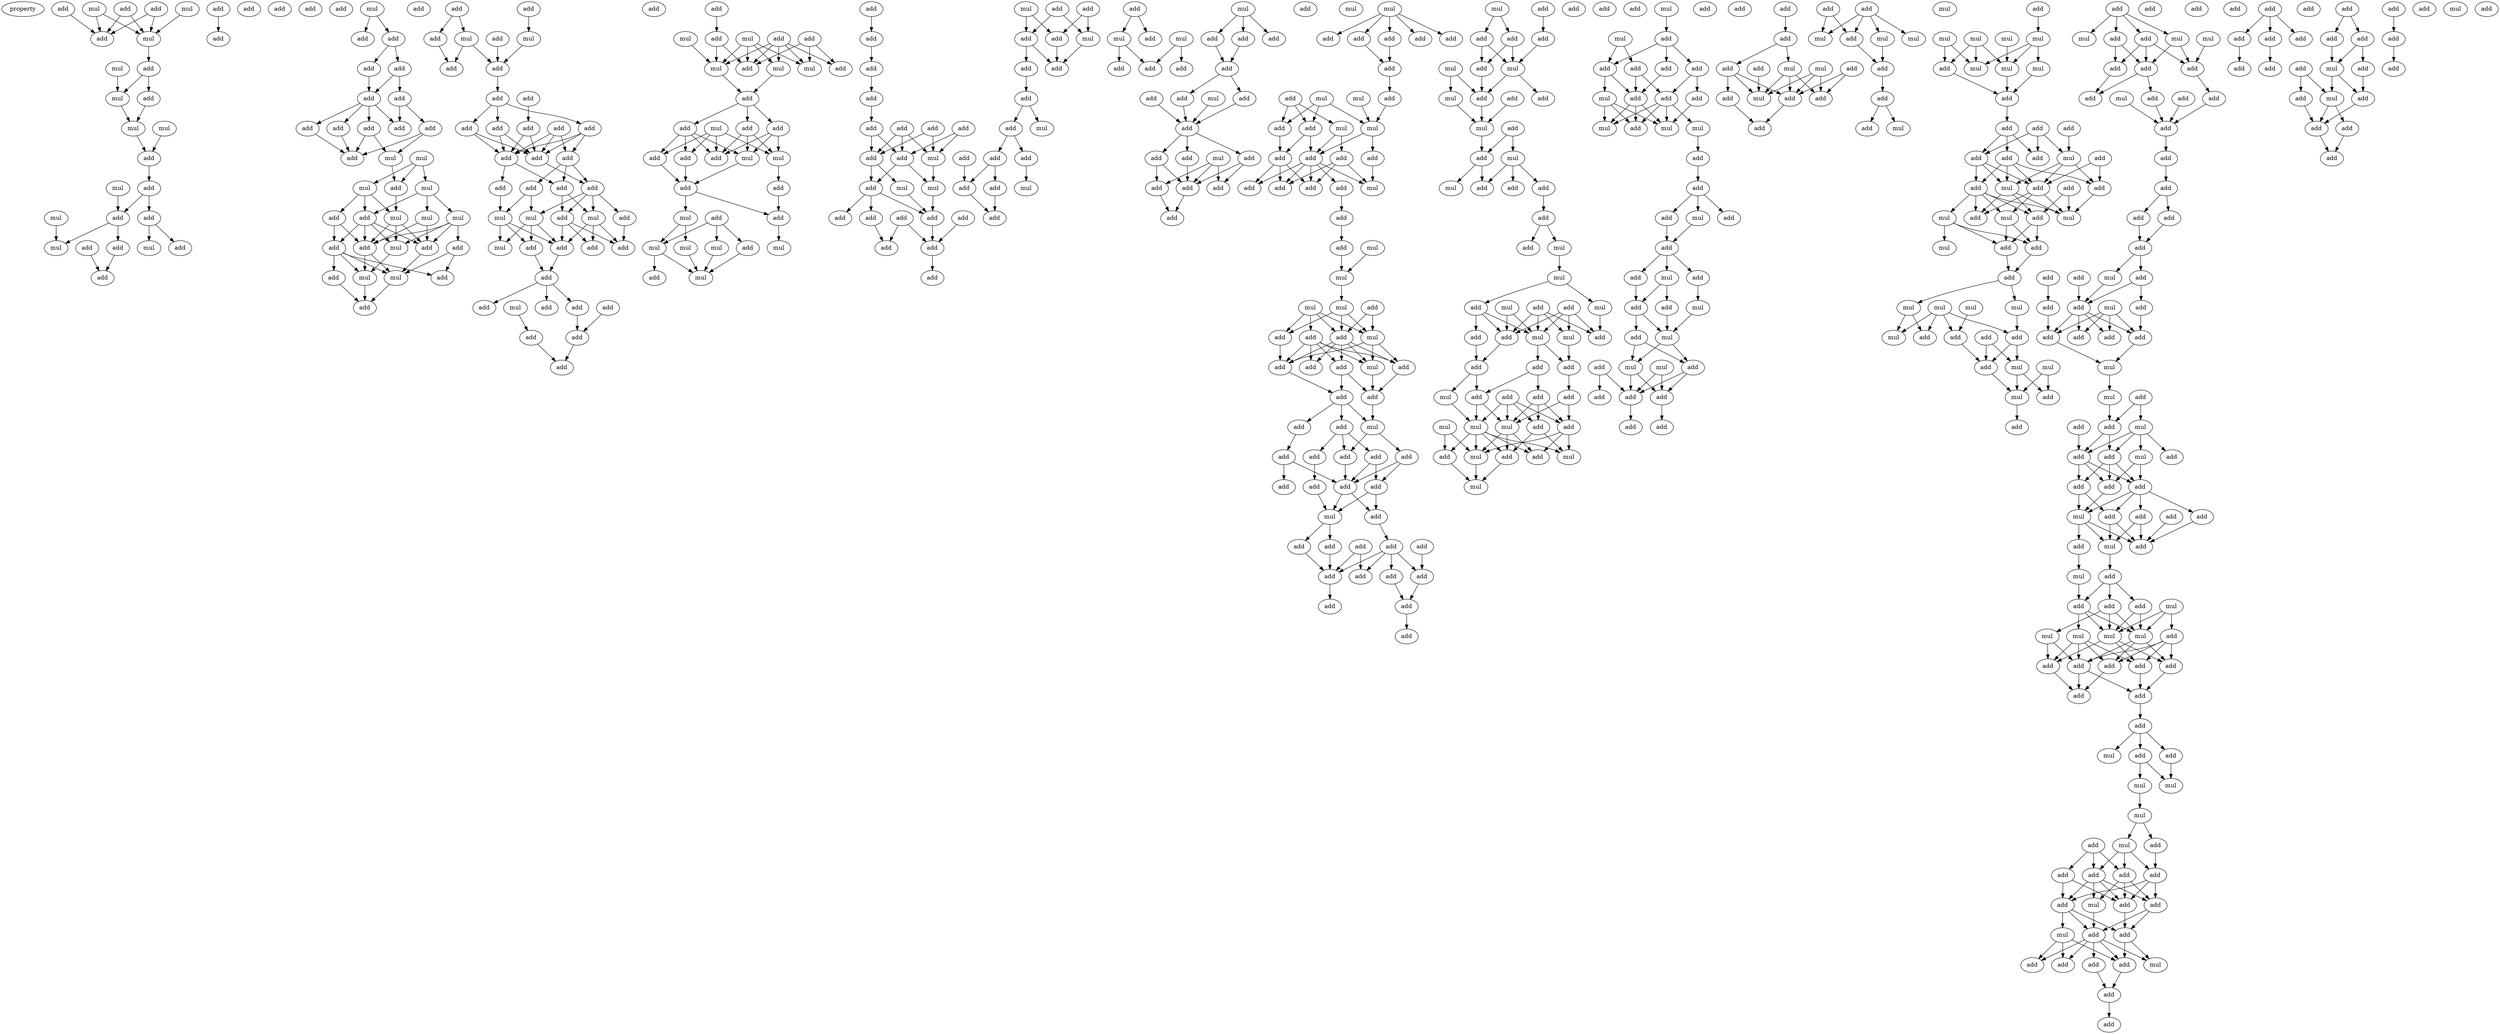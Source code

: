 digraph {
    node [fontcolor=black]
    property [mul=2,lf=1.9]
    0 [ label = add ];
    1 [ label = mul ];
    2 [ label = add ];
    3 [ label = mul ];
    4 [ label = add ];
    5 [ label = add ];
    6 [ label = add ];
    7 [ label = mul ];
    8 [ label = mul ];
    9 [ label = add ];
    10 [ label = add ];
    11 [ label = add ];
    12 [ label = mul ];
    13 [ label = add ];
    14 [ label = add ];
    15 [ label = mul ];
    16 [ label = mul ];
    17 [ label = add ];
    18 [ label = mul ];
    19 [ label = add ];
    20 [ label = add ];
    21 [ label = add ];
    22 [ label = add ];
    23 [ label = mul ];
    24 [ label = add ];
    25 [ label = mul ];
    26 [ label = add ];
    27 [ label = mul ];
    28 [ label = add ];
    29 [ label = add ];
    30 [ label = mul ];
    31 [ label = add ];
    32 [ label = add ];
    33 [ label = add ];
    34 [ label = add ];
    35 [ label = add ];
    36 [ label = add ];
    37 [ label = add ];
    38 [ label = add ];
    39 [ label = add ];
    40 [ label = add ];
    41 [ label = add ];
    42 [ label = add ];
    43 [ label = add ];
    44 [ label = mul ];
    45 [ label = add ];
    46 [ label = mul ];
    47 [ label = add ];
    48 [ label = mul ];
    49 [ label = mul ];
    50 [ label = mul ];
    51 [ label = add ];
    52 [ label = add ];
    53 [ label = mul ];
    54 [ label = mul ];
    55 [ label = mul ];
    56 [ label = add ];
    57 [ label = add ];
    58 [ label = add ];
    59 [ label = add ];
    60 [ label = add ];
    61 [ label = mul ];
    62 [ label = add ];
    63 [ label = mul ];
    64 [ label = add ];
    65 [ label = add ];
    66 [ label = add ];
    67 [ label = mul ];
    68 [ label = add ];
    69 [ label = mul ];
    70 [ label = add ];
    71 [ label = add ];
    72 [ label = add ];
    73 [ label = add ];
    74 [ label = add ];
    75 [ label = add ];
    76 [ label = add ];
    77 [ label = add ];
    78 [ label = add ];
    79 [ label = add ];
    80 [ label = add ];
    81 [ label = add ];
    82 [ label = add ];
    83 [ label = add ];
    84 [ label = add ];
    85 [ label = add ];
    86 [ label = add ];
    87 [ label = add ];
    88 [ label = mul ];
    89 [ label = mul ];
    90 [ label = add ];
    91 [ label = mul ];
    92 [ label = add ];
    93 [ label = add ];
    94 [ label = add ];
    95 [ label = add ];
    96 [ label = mul ];
    97 [ label = add ];
    98 [ label = add ];
    99 [ label = add ];
    100 [ label = add ];
    101 [ label = add ];
    102 [ label = add ];
    103 [ label = mul ];
    104 [ label = add ];
    105 [ label = add ];
    106 [ label = add ];
    107 [ label = add ];
    108 [ label = mul ];
    109 [ label = add ];
    110 [ label = mul ];
    111 [ label = add ];
    112 [ label = add ];
    113 [ label = mul ];
    114 [ label = add ];
    115 [ label = add ];
    116 [ label = mul ];
    117 [ label = mul ];
    118 [ label = add ];
    119 [ label = add ];
    120 [ label = add ];
    121 [ label = add ];
    122 [ label = mul ];
    123 [ label = mul ];
    124 [ label = add ];
    125 [ label = add ];
    126 [ label = add ];
    127 [ label = mul ];
    128 [ label = add ];
    129 [ label = add ];
    130 [ label = add ];
    131 [ label = mul ];
    132 [ label = add ];
    133 [ label = mul ];
    134 [ label = mul ];
    135 [ label = mul ];
    136 [ label = mul ];
    137 [ label = add ];
    138 [ label = add ];
    139 [ label = mul ];
    140 [ label = add ];
    141 [ label = add ];
    142 [ label = add ];
    143 [ label = add ];
    144 [ label = add ];
    145 [ label = add ];
    146 [ label = add ];
    147 [ label = add ];
    148 [ label = add ];
    149 [ label = mul ];
    150 [ label = add ];
    151 [ label = mul ];
    152 [ label = mul ];
    153 [ label = add ];
    154 [ label = add ];
    155 [ label = add ];
    156 [ label = add ];
    157 [ label = add ];
    158 [ label = add ];
    159 [ label = add ];
    160 [ label = add ];
    161 [ label = mul ];
    162 [ label = add ];
    163 [ label = add ];
    164 [ label = add ];
    165 [ label = add ];
    166 [ label = mul ];
    167 [ label = add ];
    168 [ label = add ];
    169 [ label = add ];
    170 [ label = add ];
    171 [ label = add ];
    172 [ label = mul ];
    173 [ label = add ];
    174 [ label = add ];
    175 [ label = add ];
    176 [ label = add ];
    177 [ label = mul ];
    178 [ label = add ];
    179 [ label = add ];
    180 [ label = mul ];
    181 [ label = mul ];
    182 [ label = add ];
    183 [ label = add ];
    184 [ label = add ];
    185 [ label = add ];
    186 [ label = add ];
    187 [ label = mul ];
    188 [ label = add ];
    189 [ label = add ];
    190 [ label = add ];
    191 [ label = add ];
    192 [ label = add ];
    193 [ label = add ];
    194 [ label = add ];
    195 [ label = mul ];
    196 [ label = add ];
    197 [ label = add ];
    198 [ label = add ];
    199 [ label = add ];
    200 [ label = add ];
    201 [ label = mul ];
    202 [ label = mul ];
    203 [ label = add ];
    204 [ label = add ];
    205 [ label = add ];
    206 [ label = add ];
    207 [ label = mul ];
    208 [ label = add ];
    209 [ label = add ];
    210 [ label = add ];
    211 [ label = add ];
    212 [ label = add ];
    213 [ label = add ];
    214 [ label = add ];
    215 [ label = mul ];
    216 [ label = add ];
    217 [ label = mul ];
    218 [ label = mul ];
    219 [ label = add ];
    220 [ label = mul ];
    221 [ label = add ];
    222 [ label = add ];
    223 [ label = add ];
    224 [ label = add ];
    225 [ label = add ];
    226 [ label = add ];
    227 [ label = add ];
    228 [ label = add ];
    229 [ label = mul ];
    230 [ label = add ];
    231 [ label = add ];
    232 [ label = add ];
    233 [ label = mul ];
    234 [ label = mul ];
    235 [ label = mul ];
    236 [ label = mul ];
    237 [ label = add ];
    238 [ label = mul ];
    239 [ label = add ];
    240 [ label = add ];
    241 [ label = add ];
    242 [ label = add ];
    243 [ label = mul ];
    244 [ label = add ];
    245 [ label = add ];
    246 [ label = add ];
    247 [ label = add ];
    248 [ label = add ];
    249 [ label = add ];
    250 [ label = mul ];
    251 [ label = add ];
    252 [ label = add ];
    253 [ label = add ];
    254 [ label = add ];
    255 [ label = add ];
    256 [ label = add ];
    257 [ label = add ];
    258 [ label = add ];
    259 [ label = add ];
    260 [ label = add ];
    261 [ label = mul ];
    262 [ label = add ];
    263 [ label = add ];
    264 [ label = add ];
    265 [ label = add ];
    266 [ label = add ];
    267 [ label = add ];
    268 [ label = add ];
    269 [ label = add ];
    270 [ label = add ];
    271 [ label = add ];
    272 [ label = add ];
    273 [ label = add ];
    274 [ label = add ];
    275 [ label = mul ];
    276 [ label = add ];
    277 [ label = add ];
    278 [ label = add ];
    279 [ label = add ];
    280 [ label = mul ];
    281 [ label = add ];
    282 [ label = mul ];
    283 [ label = mul ];
    284 [ label = add ];
    285 [ label = add ];
    286 [ label = add ];
    287 [ label = mul ];
    288 [ label = add ];
    289 [ label = add ];
    290 [ label = mul ];
    291 [ label = add ];
    292 [ label = add ];
    293 [ label = mul ];
    294 [ label = add ];
    295 [ label = add ];
    296 [ label = add ];
    297 [ label = mul ];
    298 [ label = add ];
    299 [ label = add ];
    300 [ label = mul ];
    301 [ label = add ];
    302 [ label = add ];
    303 [ label = mul ];
    304 [ label = mul ];
    305 [ label = add ];
    306 [ label = add ];
    307 [ label = add ];
    308 [ label = add ];
    309 [ label = mul ];
    310 [ label = mul ];
    311 [ label = add ];
    312 [ label = add ];
    313 [ label = add ];
    314 [ label = add ];
    315 [ label = add ];
    316 [ label = add ];
    317 [ label = add ];
    318 [ label = mul ];
    319 [ label = mul ];
    320 [ label = add ];
    321 [ label = mul ];
    322 [ label = mul ];
    323 [ label = add ];
    324 [ label = add ];
    325 [ label = add ];
    326 [ label = mul ];
    327 [ label = mul ];
    328 [ label = add ];
    329 [ label = mul ];
    330 [ label = add ];
    331 [ label = mul ];
    332 [ label = mul ];
    333 [ label = add ];
    334 [ label = add ];
    335 [ label = add ];
    336 [ label = add ];
    337 [ label = add ];
    338 [ label = mul ];
    339 [ label = add ];
    340 [ label = add ];
    341 [ label = add ];
    342 [ label = mul ];
    343 [ label = mul ];
    344 [ label = add ];
    345 [ label = mul ];
    346 [ label = add ];
    347 [ label = add ];
    348 [ label = add ];
    349 [ label = mul ];
    350 [ label = add ];
    351 [ label = add ];
    352 [ label = add ];
    353 [ label = mul ];
    354 [ label = add ];
    355 [ label = add ];
    356 [ label = add ];
    357 [ label = add ];
    358 [ label = mul ];
    359 [ label = add ];
    360 [ label = add ];
    361 [ label = mul ];
    362 [ label = add ];
    363 [ label = mul ];
    364 [ label = mul ];
    365 [ label = add ];
    366 [ label = add ];
    367 [ label = add ];
    368 [ label = add ];
    369 [ label = add ];
    370 [ label = add ];
    371 [ label = add ];
    372 [ label = add ];
    373 [ label = add ];
    374 [ label = mul ];
    375 [ label = add ];
    376 [ label = add ];
    377 [ label = mul ];
    378 [ label = mul ];
    379 [ label = add ];
    380 [ label = add ];
    381 [ label = add ];
    382 [ label = add ];
    383 [ label = add ];
    384 [ label = add ];
    385 [ label = mul ];
    386 [ label = mul ];
    387 [ label = mul ];
    388 [ label = add ];
    389 [ label = add ];
    390 [ label = mul ];
    391 [ label = add ];
    392 [ label = add ];
    393 [ label = mul ];
    394 [ label = add ];
    395 [ label = mul ];
    396 [ label = mul ];
    397 [ label = mul ];
    398 [ label = mul ];
    399 [ label = mul ];
    400 [ label = mul ];
    401 [ label = mul ];
    402 [ label = add ];
    403 [ label = add ];
    404 [ label = add ];
    405 [ label = add ];
    406 [ label = add ];
    407 [ label = add ];
    408 [ label = add ];
    409 [ label = add ];
    410 [ label = mul ];
    411 [ label = add ];
    412 [ label = add ];
    413 [ label = mul ];
    414 [ label = add ];
    415 [ label = add ];
    416 [ label = add ];
    417 [ label = mul ];
    418 [ label = mul ];
    419 [ label = mul ];
    420 [ label = add ];
    421 [ label = add ];
    422 [ label = add ];
    423 [ label = add ];
    424 [ label = mul ];
    425 [ label = add ];
    426 [ label = mul ];
    427 [ label = mul ];
    428 [ label = mul ];
    429 [ label = mul ];
    430 [ label = add ];
    431 [ label = add ];
    432 [ label = add ];
    433 [ label = mul ];
    434 [ label = add ];
    435 [ label = add ];
    436 [ label = mul ];
    437 [ label = mul ];
    438 [ label = add ];
    439 [ label = mul ];
    440 [ label = add ];
    441 [ label = add ];
    442 [ label = add ];
    443 [ label = mul ];
    444 [ label = mul ];
    445 [ label = add ];
    446 [ label = mul ];
    447 [ label = add ];
    448 [ label = add ];
    449 [ label = add ];
    450 [ label = add ];
    451 [ label = add ];
    452 [ label = add ];
    453 [ label = add ];
    454 [ label = mul ];
    455 [ label = add ];
    456 [ label = add ];
    457 [ label = add ];
    458 [ label = add ];
    459 [ label = add ];
    460 [ label = add ];
    461 [ label = add ];
    462 [ label = add ];
    463 [ label = add ];
    464 [ label = add ];
    465 [ label = add ];
    466 [ label = mul ];
    467 [ label = mul ];
    468 [ label = add ];
    469 [ label = add ];
    470 [ label = add ];
    471 [ label = add ];
    472 [ label = add ];
    473 [ label = add ];
    474 [ label = add ];
    475 [ label = mul ];
    476 [ label = add ];
    477 [ label = mul ];
    478 [ label = add ];
    479 [ label = add ];
    480 [ label = mul ];
    481 [ label = add ];
    482 [ label = add ];
    483 [ label = add ];
    484 [ label = mul ];
    485 [ label = add ];
    486 [ label = add ];
    487 [ label = add ];
    488 [ label = add ];
    489 [ label = add ];
    490 [ label = add ];
    491 [ label = add ];
    492 [ label = mul ];
    493 [ label = add ];
    494 [ label = mul ];
    495 [ label = add ];
    496 [ label = add ];
    497 [ label = add ];
    498 [ label = mul ];
    499 [ label = add ];
    500 [ label = add ];
    501 [ label = add ];
    502 [ label = mul ];
    503 [ label = mul ];
    504 [ label = mul ];
    505 [ label = add ];
    506 [ label = mul ];
    507 [ label = mul ];
    508 [ label = add ];
    509 [ label = add ];
    510 [ label = add ];
    511 [ label = add ];
    512 [ label = add ];
    513 [ label = add ];
    514 [ label = add ];
    515 [ label = add ];
    516 [ label = mul ];
    517 [ label = add ];
    518 [ label = add ];
    519 [ label = mul ];
    520 [ label = mul ];
    521 [ label = mul ];
    522 [ label = mul ];
    523 [ label = add ];
    524 [ label = add ];
    525 [ label = add ];
    526 [ label = add ];
    527 [ label = add ];
    528 [ label = add ];
    529 [ label = add ];
    530 [ label = add ];
    531 [ label = mul ];
    532 [ label = add ];
    533 [ label = mul ];
    534 [ label = add ];
    535 [ label = add ];
    536 [ label = add ];
    537 [ label = add ];
    538 [ label = mul ];
    539 [ label = add ];
    540 [ label = add ];
    541 [ label = add ];
    542 [ label = add ];
    543 [ label = add ];
    544 [ label = add ];
    545 [ label = add ];
    546 [ label = add ];
    547 [ label = add ];
    548 [ label = add ];
    549 [ label = add ];
    550 [ label = add ];
    551 [ label = add ];
    552 [ label = add ];
    553 [ label = add ];
    554 [ label = add ];
    555 [ label = mul ];
    556 [ label = mul ];
    557 [ label = add ];
    558 [ label = add ];
    559 [ label = add ];
    560 [ label = add ];
    561 [ label = add ];
    562 [ label = add ];
    563 [ label = add ];
    564 [ label = add ];
    565 [ label = add ];
    566 [ label = mul ];
    567 [ label = add ];
    0 -> 6 [ name = 0 ];
    1 -> 6 [ name = 1 ];
    1 -> 7 [ name = 2 ];
    2 -> 6 [ name = 3 ];
    2 -> 7 [ name = 4 ];
    3 -> 7 [ name = 5 ];
    4 -> 6 [ name = 6 ];
    4 -> 7 [ name = 7 ];
    5 -> 10 [ name = 8 ];
    7 -> 9 [ name = 9 ];
    8 -> 12 [ name = 10 ];
    9 -> 12 [ name = 11 ];
    9 -> 13 [ name = 12 ];
    12 -> 15 [ name = 13 ];
    13 -> 15 [ name = 14 ];
    15 -> 17 [ name = 15 ];
    16 -> 17 [ name = 16 ];
    17 -> 21 [ name = 17 ];
    18 -> 22 [ name = 18 ];
    21 -> 22 [ name = 19 ];
    21 -> 24 [ name = 20 ];
    22 -> 25 [ name = 21 ];
    22 -> 28 [ name = 22 ];
    23 -> 25 [ name = 23 ];
    24 -> 26 [ name = 24 ];
    24 -> 27 [ name = 25 ];
    28 -> 31 [ name = 26 ];
    29 -> 31 [ name = 27 ];
    30 -> 32 [ name = 28 ];
    30 -> 33 [ name = 29 ];
    33 -> 35 [ name = 30 ];
    33 -> 36 [ name = 31 ];
    35 -> 37 [ name = 32 ];
    36 -> 37 [ name = 33 ];
    36 -> 38 [ name = 34 ];
    37 -> 39 [ name = 35 ];
    37 -> 40 [ name = 36 ];
    37 -> 41 [ name = 37 ];
    37 -> 42 [ name = 38 ];
    38 -> 42 [ name = 39 ];
    38 -> 43 [ name = 40 ];
    39 -> 45 [ name = 41 ];
    39 -> 46 [ name = 42 ];
    40 -> 45 [ name = 43 ];
    41 -> 45 [ name = 44 ];
    43 -> 45 [ name = 45 ];
    43 -> 46 [ name = 46 ];
    44 -> 47 [ name = 47 ];
    44 -> 48 [ name = 48 ];
    44 -> 49 [ name = 49 ];
    46 -> 47 [ name = 50 ];
    47 -> 54 [ name = 51 ];
    48 -> 51 [ name = 52 ];
    48 -> 52 [ name = 53 ];
    48 -> 54 [ name = 54 ];
    49 -> 50 [ name = 55 ];
    49 -> 51 [ name = 56 ];
    49 -> 53 [ name = 57 ];
    50 -> 55 [ name = 58 ];
    50 -> 56 [ name = 59 ];
    50 -> 57 [ name = 60 ];
    50 -> 59 [ name = 61 ];
    51 -> 55 [ name = 62 ];
    51 -> 56 [ name = 63 ];
    51 -> 58 [ name = 64 ];
    51 -> 59 [ name = 65 ];
    52 -> 56 [ name = 66 ];
    52 -> 58 [ name = 67 ];
    53 -> 56 [ name = 68 ];
    53 -> 59 [ name = 69 ];
    54 -> 55 [ name = 70 ];
    54 -> 56 [ name = 71 ];
    54 -> 59 [ name = 72 ];
    55 -> 61 [ name = 73 ];
    56 -> 61 [ name = 74 ];
    56 -> 63 [ name = 75 ];
    57 -> 62 [ name = 76 ];
    57 -> 63 [ name = 77 ];
    58 -> 60 [ name = 78 ];
    58 -> 61 [ name = 79 ];
    58 -> 62 [ name = 80 ];
    58 -> 63 [ name = 81 ];
    59 -> 63 [ name = 82 ];
    60 -> 64 [ name = 83 ];
    61 -> 64 [ name = 84 ];
    63 -> 64 [ name = 85 ];
    65 -> 69 [ name = 86 ];
    66 -> 67 [ name = 87 ];
    66 -> 68 [ name = 88 ];
    67 -> 72 [ name = 89 ];
    67 -> 73 [ name = 90 ];
    68 -> 72 [ name = 91 ];
    69 -> 73 [ name = 92 ];
    71 -> 73 [ name = 93 ];
    73 -> 74 [ name = 94 ];
    74 -> 77 [ name = 95 ];
    74 -> 78 [ name = 96 ];
    74 -> 80 [ name = 97 ];
    75 -> 79 [ name = 98 ];
    76 -> 81 [ name = 99 ];
    76 -> 82 [ name = 100 ];
    76 -> 83 [ name = 101 ];
    77 -> 81 [ name = 102 ];
    77 -> 83 [ name = 103 ];
    78 -> 81 [ name = 104 ];
    78 -> 82 [ name = 105 ];
    78 -> 83 [ name = 106 ];
    79 -> 81 [ name = 107 ];
    79 -> 83 [ name = 108 ];
    80 -> 81 [ name = 109 ];
    80 -> 83 [ name = 110 ];
    81 -> 84 [ name = 111 ];
    81 -> 86 [ name = 112 ];
    82 -> 84 [ name = 113 ];
    82 -> 85 [ name = 114 ];
    82 -> 87 [ name = 115 ];
    83 -> 85 [ name = 116 ];
    84 -> 91 [ name = 117 ];
    84 -> 92 [ name = 118 ];
    85 -> 88 [ name = 119 ];
    85 -> 90 [ name = 120 ];
    85 -> 91 [ name = 121 ];
    85 -> 92 [ name = 122 ];
    86 -> 89 [ name = 123 ];
    87 -> 88 [ name = 124 ];
    87 -> 89 [ name = 125 ];
    88 -> 94 [ name = 126 ];
    88 -> 95 [ name = 127 ];
    88 -> 96 [ name = 128 ];
    89 -> 94 [ name = 129 ];
    89 -> 95 [ name = 130 ];
    89 -> 96 [ name = 131 ];
    90 -> 97 [ name = 132 ];
    91 -> 93 [ name = 133 ];
    91 -> 95 [ name = 134 ];
    91 -> 97 [ name = 135 ];
    92 -> 93 [ name = 136 ];
    92 -> 95 [ name = 137 ];
    92 -> 97 [ name = 138 ];
    94 -> 98 [ name = 139 ];
    95 -> 98 [ name = 140 ];
    98 -> 99 [ name = 141 ];
    98 -> 100 [ name = 142 ];
    98 -> 102 [ name = 143 ];
    100 -> 105 [ name = 144 ];
    101 -> 105 [ name = 145 ];
    103 -> 104 [ name = 146 ];
    104 -> 106 [ name = 147 ];
    105 -> 106 [ name = 148 ];
    107 -> 112 [ name = 149 ];
    108 -> 113 [ name = 150 ];
    108 -> 115 [ name = 151 ];
    108 -> 116 [ name = 152 ];
    108 -> 117 [ name = 153 ];
    109 -> 113 [ name = 154 ];
    109 -> 114 [ name = 155 ];
    109 -> 115 [ name = 156 ];
    109 -> 116 [ name = 157 ];
    109 -> 117 [ name = 158 ];
    110 -> 117 [ name = 159 ];
    111 -> 114 [ name = 160 ];
    111 -> 115 [ name = 161 ];
    111 -> 116 [ name = 162 ];
    112 -> 115 [ name = 163 ];
    112 -> 117 [ name = 164 ];
    113 -> 118 [ name = 165 ];
    117 -> 118 [ name = 166 ];
    118 -> 119 [ name = 167 ];
    118 -> 120 [ name = 168 ];
    118 -> 121 [ name = 169 ];
    119 -> 123 [ name = 170 ];
    119 -> 124 [ name = 171 ];
    119 -> 127 [ name = 172 ];
    120 -> 123 [ name = 173 ];
    120 -> 124 [ name = 174 ];
    120 -> 125 [ name = 175 ];
    120 -> 126 [ name = 176 ];
    121 -> 123 [ name = 177 ];
    121 -> 124 [ name = 178 ];
    121 -> 127 [ name = 179 ];
    122 -> 124 [ name = 180 ];
    122 -> 125 [ name = 181 ];
    122 -> 126 [ name = 182 ];
    122 -> 127 [ name = 183 ];
    123 -> 128 [ name = 184 ];
    125 -> 128 [ name = 185 ];
    126 -> 128 [ name = 186 ];
    127 -> 129 [ name = 187 ];
    128 -> 131 [ name = 188 ];
    128 -> 132 [ name = 189 ];
    129 -> 132 [ name = 190 ];
    130 -> 133 [ name = 191 ];
    130 -> 134 [ name = 192 ];
    130 -> 137 [ name = 193 ];
    131 -> 133 [ name = 194 ];
    131 -> 135 [ name = 195 ];
    132 -> 136 [ name = 196 ];
    133 -> 138 [ name = 197 ];
    133 -> 139 [ name = 198 ];
    134 -> 139 [ name = 199 ];
    135 -> 139 [ name = 200 ];
    137 -> 139 [ name = 201 ];
    140 -> 141 [ name = 202 ];
    141 -> 142 [ name = 203 ];
    142 -> 143 [ name = 204 ];
    143 -> 147 [ name = 205 ];
    144 -> 148 [ name = 206 ];
    144 -> 149 [ name = 207 ];
    144 -> 150 [ name = 208 ];
    145 -> 148 [ name = 209 ];
    145 -> 149 [ name = 210 ];
    146 -> 149 [ name = 211 ];
    146 -> 150 [ name = 212 ];
    147 -> 148 [ name = 213 ];
    147 -> 150 [ name = 214 ];
    148 -> 151 [ name = 215 ];
    148 -> 153 [ name = 216 ];
    149 -> 152 [ name = 217 ];
    150 -> 152 [ name = 218 ];
    150 -> 153 [ name = 219 ];
    151 -> 157 [ name = 220 ];
    152 -> 157 [ name = 221 ];
    153 -> 155 [ name = 222 ];
    153 -> 157 [ name = 223 ];
    153 -> 158 [ name = 224 ];
    154 -> 159 [ name = 225 ];
    154 -> 160 [ name = 226 ];
    156 -> 160 [ name = 227 ];
    157 -> 160 [ name = 228 ];
    158 -> 159 [ name = 229 ];
    160 -> 162 [ name = 230 ];
    161 -> 165 [ name = 231 ];
    161 -> 167 [ name = 232 ];
    163 -> 165 [ name = 233 ];
    163 -> 166 [ name = 234 ];
    164 -> 166 [ name = 235 ];
    164 -> 167 [ name = 236 ];
    165 -> 168 [ name = 237 ];
    165 -> 169 [ name = 238 ];
    166 -> 168 [ name = 239 ];
    167 -> 168 [ name = 240 ];
    169 -> 170 [ name = 241 ];
    170 -> 171 [ name = 242 ];
    170 -> 172 [ name = 243 ];
    171 -> 173 [ name = 244 ];
    171 -> 174 [ name = 245 ];
    173 -> 177 [ name = 246 ];
    174 -> 176 [ name = 247 ];
    174 -> 178 [ name = 248 ];
    175 -> 176 [ name = 249 ];
    176 -> 182 [ name = 250 ];
    178 -> 182 [ name = 251 ];
    179 -> 181 [ name = 252 ];
    179 -> 183 [ name = 253 ];
    180 -> 184 [ name = 254 ];
    180 -> 185 [ name = 255 ];
    181 -> 184 [ name = 256 ];
    181 -> 186 [ name = 257 ];
    187 -> 188 [ name = 258 ];
    187 -> 190 [ name = 259 ];
    187 -> 191 [ name = 260 ];
    188 -> 192 [ name = 261 ];
    191 -> 192 [ name = 262 ];
    192 -> 194 [ name = 263 ];
    192 -> 196 [ name = 264 ];
    193 -> 197 [ name = 265 ];
    194 -> 197 [ name = 266 ];
    195 -> 197 [ name = 267 ];
    196 -> 197 [ name = 268 ];
    197 -> 198 [ name = 269 ];
    197 -> 199 [ name = 270 ];
    197 -> 200 [ name = 271 ];
    198 -> 203 [ name = 272 ];
    198 -> 204 [ name = 273 ];
    199 -> 203 [ name = 274 ];
    199 -> 205 [ name = 275 ];
    200 -> 203 [ name = 276 ];
    201 -> 203 [ name = 277 ];
    201 -> 204 [ name = 278 ];
    201 -> 205 [ name = 279 ];
    203 -> 206 [ name = 280 ];
    205 -> 206 [ name = 281 ];
    207 -> 208 [ name = 282 ];
    207 -> 209 [ name = 283 ];
    207 -> 210 [ name = 284 ];
    207 -> 211 [ name = 285 ];
    207 -> 212 [ name = 286 ];
    209 -> 213 [ name = 287 ];
    212 -> 213 [ name = 288 ];
    213 -> 216 [ name = 289 ];
    214 -> 218 [ name = 290 ];
    214 -> 219 [ name = 291 ];
    214 -> 221 [ name = 292 ];
    215 -> 220 [ name = 293 ];
    216 -> 220 [ name = 294 ];
    217 -> 219 [ name = 295 ];
    217 -> 220 [ name = 296 ];
    217 -> 221 [ name = 297 ];
    218 -> 223 [ name = 298 ];
    218 -> 224 [ name = 299 ];
    219 -> 225 [ name = 300 ];
    220 -> 222 [ name = 301 ];
    220 -> 223 [ name = 302 ];
    221 -> 223 [ name = 303 ];
    221 -> 225 [ name = 304 ];
    222 -> 229 [ name = 305 ];
    223 -> 226 [ name = 306 ];
    223 -> 227 [ name = 307 ];
    223 -> 228 [ name = 308 ];
    223 -> 229 [ name = 309 ];
    223 -> 230 [ name = 310 ];
    224 -> 227 [ name = 311 ];
    224 -> 228 [ name = 312 ];
    224 -> 229 [ name = 313 ];
    225 -> 226 [ name = 314 ];
    225 -> 227 [ name = 315 ];
    225 -> 228 [ name = 316 ];
    230 -> 231 [ name = 317 ];
    231 -> 232 [ name = 318 ];
    232 -> 234 [ name = 319 ];
    233 -> 234 [ name = 320 ];
    234 -> 236 [ name = 321 ];
    235 -> 238 [ name = 322 ];
    235 -> 239 [ name = 323 ];
    235 -> 240 [ name = 324 ];
    235 -> 241 [ name = 325 ];
    236 -> 238 [ name = 326 ];
    236 -> 239 [ name = 327 ];
    236 -> 240 [ name = 328 ];
    237 -> 238 [ name = 329 ];
    237 -> 240 [ name = 330 ];
    238 -> 243 [ name = 331 ];
    238 -> 244 [ name = 332 ];
    238 -> 246 [ name = 333 ];
    239 -> 246 [ name = 334 ];
    240 -> 242 [ name = 335 ];
    240 -> 243 [ name = 336 ];
    240 -> 244 [ name = 337 ];
    240 -> 245 [ name = 338 ];
    240 -> 246 [ name = 339 ];
    241 -> 242 [ name = 340 ];
    241 -> 243 [ name = 341 ];
    241 -> 244 [ name = 342 ];
    241 -> 245 [ name = 343 ];
    241 -> 246 [ name = 344 ];
    243 -> 248 [ name = 345 ];
    244 -> 248 [ name = 346 ];
    245 -> 247 [ name = 347 ];
    245 -> 248 [ name = 348 ];
    246 -> 247 [ name = 349 ];
    247 -> 249 [ name = 350 ];
    247 -> 250 [ name = 351 ];
    247 -> 251 [ name = 352 ];
    248 -> 250 [ name = 353 ];
    249 -> 252 [ name = 354 ];
    249 -> 254 [ name = 355 ];
    249 -> 256 [ name = 356 ];
    250 -> 254 [ name = 357 ];
    250 -> 255 [ name = 358 ];
    251 -> 253 [ name = 359 ];
    252 -> 258 [ name = 360 ];
    253 -> 257 [ name = 361 ];
    253 -> 259 [ name = 362 ];
    254 -> 257 [ name = 363 ];
    255 -> 257 [ name = 364 ];
    255 -> 260 [ name = 365 ];
    256 -> 257 [ name = 366 ];
    256 -> 260 [ name = 367 ];
    257 -> 261 [ name = 368 ];
    257 -> 262 [ name = 369 ];
    258 -> 261 [ name = 370 ];
    260 -> 261 [ name = 371 ];
    260 -> 262 [ name = 372 ];
    261 -> 264 [ name = 373 ];
    261 -> 265 [ name = 374 ];
    262 -> 267 [ name = 375 ];
    263 -> 269 [ name = 376 ];
    264 -> 271 [ name = 377 ];
    265 -> 271 [ name = 378 ];
    266 -> 268 [ name = 379 ];
    266 -> 271 [ name = 380 ];
    267 -> 268 [ name = 381 ];
    267 -> 269 [ name = 382 ];
    267 -> 270 [ name = 383 ];
    267 -> 271 [ name = 384 ];
    269 -> 273 [ name = 385 ];
    270 -> 273 [ name = 386 ];
    271 -> 272 [ name = 387 ];
    273 -> 274 [ name = 388 ];
    275 -> 277 [ name = 389 ];
    275 -> 279 [ name = 390 ];
    276 -> 278 [ name = 391 ];
    277 -> 281 [ name = 392 ];
    277 -> 282 [ name = 393 ];
    278 -> 282 [ name = 394 ];
    279 -> 281 [ name = 395 ];
    279 -> 282 [ name = 396 ];
    280 -> 283 [ name = 397 ];
    280 -> 284 [ name = 398 ];
    281 -> 284 [ name = 399 ];
    282 -> 284 [ name = 400 ];
    282 -> 286 [ name = 401 ];
    283 -> 287 [ name = 402 ];
    284 -> 287 [ name = 403 ];
    285 -> 287 [ name = 404 ];
    287 -> 289 [ name = 405 ];
    288 -> 289 [ name = 406 ];
    288 -> 290 [ name = 407 ];
    289 -> 291 [ name = 408 ];
    289 -> 293 [ name = 409 ];
    290 -> 291 [ name = 410 ];
    290 -> 292 [ name = 411 ];
    290 -> 294 [ name = 412 ];
    294 -> 295 [ name = 413 ];
    295 -> 296 [ name = 414 ];
    295 -> 297 [ name = 415 ];
    297 -> 300 [ name = 416 ];
    300 -> 301 [ name = 417 ];
    300 -> 303 [ name = 418 ];
    301 -> 306 [ name = 419 ];
    301 -> 307 [ name = 420 ];
    301 -> 309 [ name = 421 ];
    302 -> 307 [ name = 422 ];
    302 -> 308 [ name = 423 ];
    302 -> 309 [ name = 424 ];
    302 -> 310 [ name = 425 ];
    303 -> 308 [ name = 426 ];
    304 -> 307 [ name = 427 ];
    304 -> 309 [ name = 428 ];
    305 -> 307 [ name = 429 ];
    305 -> 308 [ name = 430 ];
    305 -> 309 [ name = 431 ];
    305 -> 310 [ name = 432 ];
    306 -> 313 [ name = 433 ];
    307 -> 313 [ name = 434 ];
    309 -> 311 [ name = 435 ];
    309 -> 312 [ name = 436 ];
    310 -> 311 [ name = 437 ];
    311 -> 316 [ name = 438 ];
    312 -> 314 [ name = 439 ];
    312 -> 317 [ name = 440 ];
    313 -> 317 [ name = 441 ];
    313 -> 318 [ name = 442 ];
    314 -> 319 [ name = 443 ];
    314 -> 320 [ name = 444 ];
    314 -> 323 [ name = 445 ];
    315 -> 319 [ name = 446 ];
    315 -> 320 [ name = 447 ];
    315 -> 322 [ name = 448 ];
    315 -> 323 [ name = 449 ];
    316 -> 319 [ name = 450 ];
    316 -> 323 [ name = 451 ];
    317 -> 319 [ name = 452 ];
    317 -> 322 [ name = 453 ];
    318 -> 322 [ name = 454 ];
    319 -> 324 [ name = 455 ];
    319 -> 325 [ name = 456 ];
    319 -> 326 [ name = 457 ];
    320 -> 324 [ name = 458 ];
    320 -> 327 [ name = 459 ];
    321 -> 326 [ name = 460 ];
    321 -> 328 [ name = 461 ];
    322 -> 324 [ name = 462 ];
    322 -> 325 [ name = 463 ];
    322 -> 326 [ name = 464 ];
    322 -> 327 [ name = 465 ];
    322 -> 328 [ name = 466 ];
    323 -> 325 [ name = 467 ];
    323 -> 326 [ name = 468 ];
    323 -> 327 [ name = 469 ];
    324 -> 329 [ name = 470 ];
    326 -> 329 [ name = 471 ];
    328 -> 329 [ name = 472 ];
    331 -> 333 [ name = 473 ];
    332 -> 336 [ name = 474 ];
    332 -> 337 [ name = 475 ];
    333 -> 334 [ name = 476 ];
    333 -> 335 [ name = 477 ];
    333 -> 337 [ name = 478 ];
    334 -> 341 [ name = 479 ];
    335 -> 339 [ name = 480 ];
    335 -> 340 [ name = 481 ];
    336 -> 340 [ name = 482 ];
    336 -> 341 [ name = 483 ];
    337 -> 338 [ name = 484 ];
    337 -> 341 [ name = 485 ];
    338 -> 342 [ name = 486 ];
    338 -> 343 [ name = 487 ];
    338 -> 344 [ name = 488 ];
    339 -> 342 [ name = 489 ];
    340 -> 342 [ name = 490 ];
    340 -> 343 [ name = 491 ];
    340 -> 344 [ name = 492 ];
    340 -> 345 [ name = 493 ];
    341 -> 342 [ name = 494 ];
    341 -> 343 [ name = 495 ];
    341 -> 344 [ name = 496 ];
    345 -> 346 [ name = 497 ];
    346 -> 347 [ name = 498 ];
    347 -> 349 [ name = 499 ];
    347 -> 350 [ name = 500 ];
    347 -> 351 [ name = 501 ];
    349 -> 352 [ name = 502 ];
    351 -> 352 [ name = 503 ];
    352 -> 353 [ name = 504 ];
    352 -> 354 [ name = 505 ];
    352 -> 356 [ name = 506 ];
    353 -> 357 [ name = 507 ];
    353 -> 359 [ name = 508 ];
    354 -> 359 [ name = 509 ];
    356 -> 358 [ name = 510 ];
    357 -> 361 [ name = 511 ];
    358 -> 361 [ name = 512 ];
    359 -> 360 [ name = 513 ];
    359 -> 361 [ name = 514 ];
    360 -> 363 [ name = 515 ];
    360 -> 365 [ name = 516 ];
    361 -> 363 [ name = 517 ];
    361 -> 365 [ name = 518 ];
    362 -> 366 [ name = 519 ];
    362 -> 367 [ name = 520 ];
    363 -> 367 [ name = 521 ];
    363 -> 368 [ name = 522 ];
    364 -> 367 [ name = 523 ];
    364 -> 368 [ name = 524 ];
    365 -> 367 [ name = 525 ];
    365 -> 368 [ name = 526 ];
    367 -> 370 [ name = 527 ];
    368 -> 371 [ name = 528 ];
    369 -> 372 [ name = 529 ];
    372 -> 374 [ name = 530 ];
    372 -> 375 [ name = 531 ];
    373 -> 378 [ name = 532 ];
    374 -> 378 [ name = 533 ];
    374 -> 379 [ name = 534 ];
    374 -> 381 [ name = 535 ];
    375 -> 378 [ name = 536 ];
    375 -> 379 [ name = 537 ];
    375 -> 380 [ name = 538 ];
    376 -> 379 [ name = 539 ];
    376 -> 381 [ name = 540 ];
    377 -> 378 [ name = 541 ];
    377 -> 379 [ name = 542 ];
    377 -> 381 [ name = 543 ];
    379 -> 383 [ name = 544 ];
    380 -> 383 [ name = 545 ];
    382 -> 385 [ name = 546 ];
    382 -> 386 [ name = 547 ];
    382 -> 387 [ name = 548 ];
    382 -> 388 [ name = 549 ];
    384 -> 385 [ name = 550 ];
    384 -> 388 [ name = 551 ];
    386 -> 389 [ name = 552 ];
    388 -> 389 [ name = 553 ];
    389 -> 391 [ name = 554 ];
    391 -> 392 [ name = 555 ];
    391 -> 393 [ name = 556 ];
    394 -> 395 [ name = 557 ];
    395 -> 399 [ name = 558 ];
    395 -> 400 [ name = 559 ];
    395 -> 401 [ name = 560 ];
    396 -> 400 [ name = 561 ];
    396 -> 402 [ name = 562 ];
    397 -> 399 [ name = 563 ];
    398 -> 399 [ name = 564 ];
    398 -> 400 [ name = 565 ];
    398 -> 402 [ name = 566 ];
    399 -> 403 [ name = 567 ];
    401 -> 403 [ name = 568 ];
    402 -> 403 [ name = 569 ];
    403 -> 404 [ name = 570 ];
    404 -> 407 [ name = 571 ];
    404 -> 409 [ name = 572 ];
    404 -> 411 [ name = 573 ];
    405 -> 410 [ name = 574 ];
    406 -> 407 [ name = 575 ];
    406 -> 410 [ name = 576 ];
    406 -> 411 [ name = 577 ];
    408 -> 414 [ name = 578 ];
    408 -> 416 [ name = 579 ];
    409 -> 413 [ name = 580 ];
    409 -> 414 [ name = 581 ];
    409 -> 415 [ name = 582 ];
    409 -> 416 [ name = 583 ];
    410 -> 413 [ name = 584 ];
    410 -> 414 [ name = 585 ];
    410 -> 416 [ name = 586 ];
    411 -> 413 [ name = 587 ];
    411 -> 414 [ name = 588 ];
    411 -> 415 [ name = 589 ];
    412 -> 417 [ name = 590 ];
    412 -> 420 [ name = 591 ];
    413 -> 417 [ name = 592 ];
    413 -> 420 [ name = 593 ];
    413 -> 421 [ name = 594 ];
    414 -> 417 [ name = 595 ];
    414 -> 418 [ name = 596 ];
    414 -> 421 [ name = 597 ];
    415 -> 417 [ name = 598 ];
    415 -> 418 [ name = 599 ];
    415 -> 419 [ name = 600 ];
    415 -> 420 [ name = 601 ];
    415 -> 421 [ name = 602 ];
    416 -> 417 [ name = 603 ];
    418 -> 422 [ name = 604 ];
    418 -> 423 [ name = 605 ];
    419 -> 422 [ name = 606 ];
    419 -> 423 [ name = 607 ];
    419 -> 424 [ name = 608 ];
    420 -> 422 [ name = 609 ];
    420 -> 423 [ name = 610 ];
    422 -> 425 [ name = 611 ];
    423 -> 425 [ name = 612 ];
    425 -> 426 [ name = 613 ];
    425 -> 429 [ name = 614 ];
    426 -> 432 [ name = 615 ];
    426 -> 433 [ name = 616 ];
    427 -> 431 [ name = 617 ];
    427 -> 432 [ name = 618 ];
    427 -> 433 [ name = 619 ];
    427 -> 434 [ name = 620 ];
    428 -> 431 [ name = 621 ];
    429 -> 434 [ name = 622 ];
    430 -> 435 [ name = 623 ];
    430 -> 436 [ name = 624 ];
    431 -> 435 [ name = 625 ];
    434 -> 435 [ name = 626 ];
    434 -> 436 [ name = 627 ];
    435 -> 439 [ name = 628 ];
    436 -> 438 [ name = 629 ];
    436 -> 439 [ name = 630 ];
    437 -> 438 [ name = 631 ];
    437 -> 439 [ name = 632 ];
    439 -> 440 [ name = 633 ];
    441 -> 442 [ name = 634 ];
    441 -> 443 [ name = 635 ];
    441 -> 444 [ name = 636 ];
    441 -> 445 [ name = 637 ];
    442 -> 447 [ name = 638 ];
    442 -> 448 [ name = 639 ];
    442 -> 449 [ name = 640 ];
    444 -> 447 [ name = 641 ];
    444 -> 449 [ name = 642 ];
    445 -> 447 [ name = 643 ];
    445 -> 448 [ name = 644 ];
    446 -> 449 [ name = 645 ];
    447 -> 450 [ name = 646 ];
    447 -> 452 [ name = 647 ];
    448 -> 450 [ name = 648 ];
    449 -> 451 [ name = 649 ];
    451 -> 455 [ name = 650 ];
    452 -> 455 [ name = 651 ];
    453 -> 455 [ name = 652 ];
    454 -> 455 [ name = 653 ];
    455 -> 457 [ name = 654 ];
    457 -> 459 [ name = 655 ];
    459 -> 460 [ name = 656 ];
    459 -> 461 [ name = 657 ];
    460 -> 462 [ name = 658 ];
    461 -> 462 [ name = 659 ];
    462 -> 463 [ name = 660 ];
    462 -> 466 [ name = 661 ];
    463 -> 468 [ name = 662 ];
    463 -> 470 [ name = 663 ];
    464 -> 469 [ name = 664 ];
    465 -> 470 [ name = 665 ];
    466 -> 470 [ name = 666 ];
    467 -> 471 [ name = 667 ];
    467 -> 472 [ name = 668 ];
    467 -> 473 [ name = 669 ];
    467 -> 474 [ name = 670 ];
    468 -> 474 [ name = 671 ];
    469 -> 473 [ name = 672 ];
    470 -> 471 [ name = 673 ];
    470 -> 472 [ name = 674 ];
    470 -> 473 [ name = 675 ];
    470 -> 474 [ name = 676 ];
    473 -> 475 [ name = 677 ];
    474 -> 475 [ name = 678 ];
    475 -> 477 [ name = 679 ];
    476 -> 478 [ name = 680 ];
    476 -> 480 [ name = 681 ];
    477 -> 478 [ name = 682 ];
    478 -> 482 [ name = 683 ];
    478 -> 483 [ name = 684 ];
    479 -> 482 [ name = 685 ];
    480 -> 481 [ name = 686 ];
    480 -> 482 [ name = 687 ];
    480 -> 483 [ name = 688 ];
    480 -> 484 [ name = 689 ];
    482 -> 485 [ name = 690 ];
    482 -> 486 [ name = 691 ];
    482 -> 488 [ name = 692 ];
    483 -> 485 [ name = 693 ];
    483 -> 486 [ name = 694 ];
    483 -> 488 [ name = 695 ];
    484 -> 485 [ name = 696 ];
    484 -> 486 [ name = 697 ];
    485 -> 492 [ name = 698 ];
    486 -> 489 [ name = 699 ];
    486 -> 490 [ name = 700 ];
    486 -> 491 [ name = 701 ];
    486 -> 492 [ name = 702 ];
    488 -> 490 [ name = 703 ];
    488 -> 492 [ name = 704 ];
    489 -> 495 [ name = 705 ];
    490 -> 494 [ name = 706 ];
    490 -> 495 [ name = 707 ];
    491 -> 494 [ name = 708 ];
    491 -> 495 [ name = 709 ];
    492 -> 494 [ name = 710 ];
    492 -> 495 [ name = 711 ];
    492 -> 496 [ name = 712 ];
    493 -> 495 [ name = 713 ];
    494 -> 497 [ name = 714 ];
    496 -> 498 [ name = 715 ];
    497 -> 499 [ name = 716 ];
    497 -> 500 [ name = 717 ];
    497 -> 501 [ name = 718 ];
    498 -> 501 [ name = 719 ];
    499 -> 504 [ name = 720 ];
    499 -> 506 [ name = 721 ];
    499 -> 507 [ name = 722 ];
    500 -> 506 [ name = 723 ];
    500 -> 507 [ name = 724 ];
    501 -> 503 [ name = 725 ];
    501 -> 506 [ name = 726 ];
    501 -> 507 [ name = 727 ];
    502 -> 505 [ name = 728 ];
    502 -> 506 [ name = 729 ];
    502 -> 507 [ name = 730 ];
    503 -> 508 [ name = 731 ];
    503 -> 510 [ name = 732 ];
    503 -> 511 [ name = 733 ];
    503 -> 512 [ name = 734 ];
    504 -> 510 [ name = 735 ];
    504 -> 511 [ name = 736 ];
    505 -> 508 [ name = 737 ];
    505 -> 509 [ name = 738 ];
    505 -> 511 [ name = 739 ];
    505 -> 512 [ name = 740 ];
    506 -> 508 [ name = 741 ];
    506 -> 509 [ name = 742 ];
    506 -> 511 [ name = 743 ];
    507 -> 509 [ name = 744 ];
    507 -> 510 [ name = 745 ];
    507 -> 512 [ name = 746 ];
    508 -> 514 [ name = 747 ];
    509 -> 513 [ name = 748 ];
    510 -> 514 [ name = 749 ];
    511 -> 513 [ name = 750 ];
    511 -> 514 [ name = 751 ];
    512 -> 513 [ name = 752 ];
    513 -> 515 [ name = 753 ];
    515 -> 516 [ name = 754 ];
    515 -> 517 [ name = 755 ];
    515 -> 518 [ name = 756 ];
    517 -> 519 [ name = 757 ];
    517 -> 520 [ name = 758 ];
    518 -> 520 [ name = 759 ];
    519 -> 521 [ name = 760 ];
    521 -> 522 [ name = 761 ];
    521 -> 523 [ name = 762 ];
    522 -> 525 [ name = 763 ];
    522 -> 527 [ name = 764 ];
    522 -> 528 [ name = 765 ];
    523 -> 527 [ name = 766 ];
    524 -> 525 [ name = 767 ];
    524 -> 526 [ name = 768 ];
    524 -> 528 [ name = 769 ];
    525 -> 529 [ name = 770 ];
    525 -> 530 [ name = 771 ];
    525 -> 531 [ name = 772 ];
    525 -> 532 [ name = 773 ];
    526 -> 530 [ name = 774 ];
    526 -> 532 [ name = 775 ];
    527 -> 529 [ name = 776 ];
    527 -> 530 [ name = 777 ];
    527 -> 532 [ name = 778 ];
    528 -> 529 [ name = 779 ];
    528 -> 531 [ name = 780 ];
    528 -> 532 [ name = 781 ];
    529 -> 534 [ name = 782 ];
    529 -> 535 [ name = 783 ];
    530 -> 533 [ name = 784 ];
    530 -> 534 [ name = 785 ];
    530 -> 535 [ name = 786 ];
    531 -> 534 [ name = 787 ];
    532 -> 535 [ name = 788 ];
    533 -> 536 [ name = 789 ];
    533 -> 537 [ name = 790 ];
    533 -> 540 [ name = 791 ];
    534 -> 536 [ name = 792 ];
    534 -> 537 [ name = 793 ];
    534 -> 538 [ name = 794 ];
    534 -> 539 [ name = 795 ];
    534 -> 540 [ name = 796 ];
    535 -> 536 [ name = 797 ];
    535 -> 538 [ name = 798 ];
    536 -> 541 [ name = 799 ];
    539 -> 541 [ name = 800 ];
    541 -> 543 [ name = 801 ];
    542 -> 545 [ name = 802 ];
    542 -> 546 [ name = 803 ];
    542 -> 547 [ name = 804 ];
    545 -> 549 [ name = 805 ];
    546 -> 548 [ name = 806 ];
    550 -> 551 [ name = 807 ];
    550 -> 552 [ name = 808 ];
    551 -> 555 [ name = 809 ];
    552 -> 554 [ name = 810 ];
    552 -> 555 [ name = 811 ];
    553 -> 556 [ name = 812 ];
    553 -> 558 [ name = 813 ];
    554 -> 557 [ name = 814 ];
    555 -> 556 [ name = 815 ];
    555 -> 557 [ name = 816 ];
    556 -> 559 [ name = 817 ];
    556 -> 560 [ name = 818 ];
    557 -> 560 [ name = 819 ];
    558 -> 560 [ name = 820 ];
    559 -> 561 [ name = 821 ];
    560 -> 561 [ name = 822 ];
    562 -> 563 [ name = 823 ];
    563 -> 564 [ name = 824 ];
}
